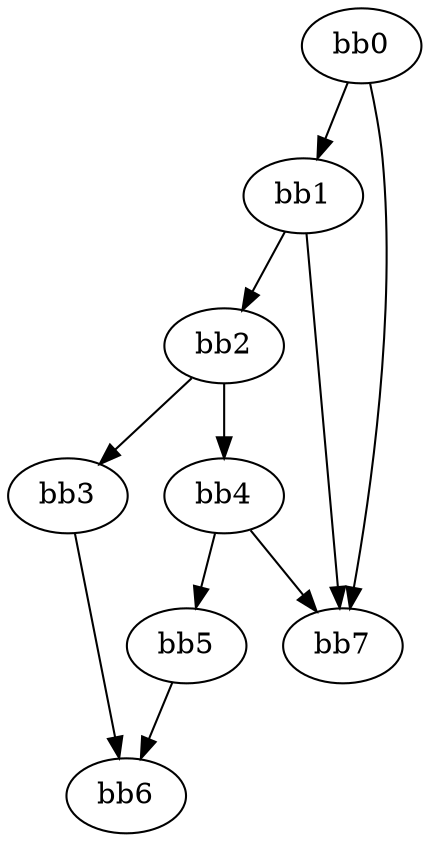 digraph {
    0 [ label = "bb0\l" ]
    1 [ label = "bb1\l" ]
    2 [ label = "bb2\l" ]
    3 [ label = "bb3\l" ]
    4 [ label = "bb4\l" ]
    5 [ label = "bb5\l" ]
    6 [ label = "bb6\l" ]
    7 [ label = "bb7\l" ]
    0 -> 1 [ ]
    0 -> 7 [ ]
    1 -> 2 [ ]
    1 -> 7 [ ]
    2 -> 3 [ ]
    2 -> 4 [ ]
    3 -> 6 [ ]
    4 -> 5 [ ]
    4 -> 7 [ ]
    5 -> 6 [ ]
}

